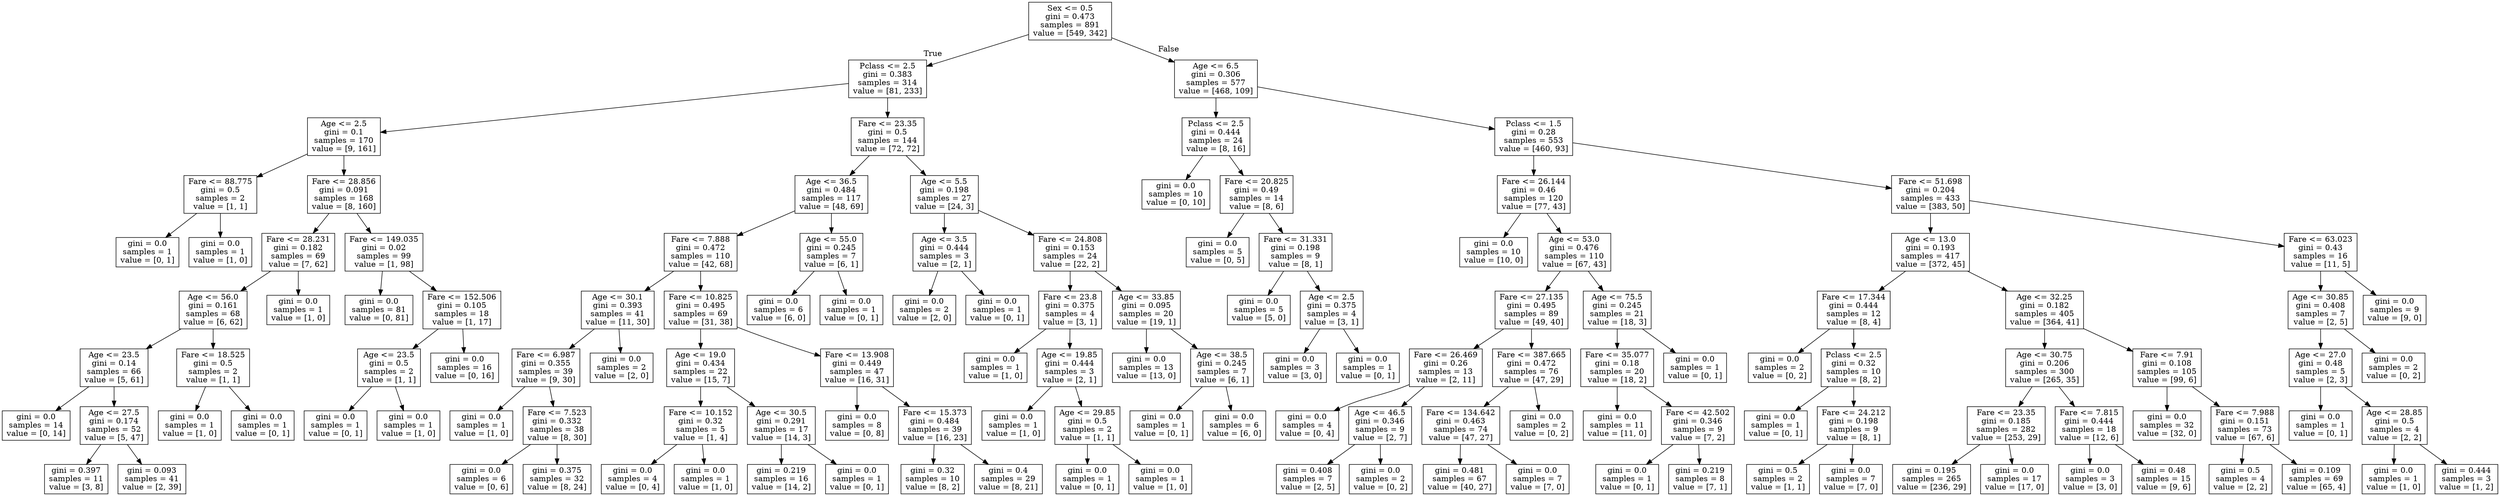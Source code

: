digraph Tree {
node [shape=box] ;
0 [label="Sex <= 0.5\ngini = 0.473\nsamples = 891\nvalue = [549, 342]"] ;
1 [label="Pclass <= 2.5\ngini = 0.383\nsamples = 314\nvalue = [81, 233]"] ;
0 -> 1 [labeldistance=2.5, labelangle=45, headlabel="True"] ;
2 [label="Age <= 2.5\ngini = 0.1\nsamples = 170\nvalue = [9, 161]"] ;
1 -> 2 ;
3 [label="Fare <= 88.775\ngini = 0.5\nsamples = 2\nvalue = [1, 1]"] ;
2 -> 3 ;
4 [label="gini = 0.0\nsamples = 1\nvalue = [0, 1]"] ;
3 -> 4 ;
5 [label="gini = 0.0\nsamples = 1\nvalue = [1, 0]"] ;
3 -> 5 ;
6 [label="Fare <= 28.856\ngini = 0.091\nsamples = 168\nvalue = [8, 160]"] ;
2 -> 6 ;
7 [label="Fare <= 28.231\ngini = 0.182\nsamples = 69\nvalue = [7, 62]"] ;
6 -> 7 ;
8 [label="Age <= 56.0\ngini = 0.161\nsamples = 68\nvalue = [6, 62]"] ;
7 -> 8 ;
9 [label="Age <= 23.5\ngini = 0.14\nsamples = 66\nvalue = [5, 61]"] ;
8 -> 9 ;
10 [label="gini = 0.0\nsamples = 14\nvalue = [0, 14]"] ;
9 -> 10 ;
11 [label="Age <= 27.5\ngini = 0.174\nsamples = 52\nvalue = [5, 47]"] ;
9 -> 11 ;
12 [label="gini = 0.397\nsamples = 11\nvalue = [3, 8]"] ;
11 -> 12 ;
13 [label="gini = 0.093\nsamples = 41\nvalue = [2, 39]"] ;
11 -> 13 ;
14 [label="Fare <= 18.525\ngini = 0.5\nsamples = 2\nvalue = [1, 1]"] ;
8 -> 14 ;
15 [label="gini = 0.0\nsamples = 1\nvalue = [1, 0]"] ;
14 -> 15 ;
16 [label="gini = 0.0\nsamples = 1\nvalue = [0, 1]"] ;
14 -> 16 ;
17 [label="gini = 0.0\nsamples = 1\nvalue = [1, 0]"] ;
7 -> 17 ;
18 [label="Fare <= 149.035\ngini = 0.02\nsamples = 99\nvalue = [1, 98]"] ;
6 -> 18 ;
19 [label="gini = 0.0\nsamples = 81\nvalue = [0, 81]"] ;
18 -> 19 ;
20 [label="Fare <= 152.506\ngini = 0.105\nsamples = 18\nvalue = [1, 17]"] ;
18 -> 20 ;
21 [label="Age <= 23.5\ngini = 0.5\nsamples = 2\nvalue = [1, 1]"] ;
20 -> 21 ;
22 [label="gini = 0.0\nsamples = 1\nvalue = [0, 1]"] ;
21 -> 22 ;
23 [label="gini = 0.0\nsamples = 1\nvalue = [1, 0]"] ;
21 -> 23 ;
24 [label="gini = 0.0\nsamples = 16\nvalue = [0, 16]"] ;
20 -> 24 ;
25 [label="Fare <= 23.35\ngini = 0.5\nsamples = 144\nvalue = [72, 72]"] ;
1 -> 25 ;
26 [label="Age <= 36.5\ngini = 0.484\nsamples = 117\nvalue = [48, 69]"] ;
25 -> 26 ;
27 [label="Fare <= 7.888\ngini = 0.472\nsamples = 110\nvalue = [42, 68]"] ;
26 -> 27 ;
28 [label="Age <= 30.1\ngini = 0.393\nsamples = 41\nvalue = [11, 30]"] ;
27 -> 28 ;
29 [label="Fare <= 6.987\ngini = 0.355\nsamples = 39\nvalue = [9, 30]"] ;
28 -> 29 ;
30 [label="gini = 0.0\nsamples = 1\nvalue = [1, 0]"] ;
29 -> 30 ;
31 [label="Fare <= 7.523\ngini = 0.332\nsamples = 38\nvalue = [8, 30]"] ;
29 -> 31 ;
32 [label="gini = 0.0\nsamples = 6\nvalue = [0, 6]"] ;
31 -> 32 ;
33 [label="gini = 0.375\nsamples = 32\nvalue = [8, 24]"] ;
31 -> 33 ;
34 [label="gini = 0.0\nsamples = 2\nvalue = [2, 0]"] ;
28 -> 34 ;
35 [label="Fare <= 10.825\ngini = 0.495\nsamples = 69\nvalue = [31, 38]"] ;
27 -> 35 ;
36 [label="Age <= 19.0\ngini = 0.434\nsamples = 22\nvalue = [15, 7]"] ;
35 -> 36 ;
37 [label="Fare <= 10.152\ngini = 0.32\nsamples = 5\nvalue = [1, 4]"] ;
36 -> 37 ;
38 [label="gini = 0.0\nsamples = 4\nvalue = [0, 4]"] ;
37 -> 38 ;
39 [label="gini = 0.0\nsamples = 1\nvalue = [1, 0]"] ;
37 -> 39 ;
40 [label="Age <= 30.5\ngini = 0.291\nsamples = 17\nvalue = [14, 3]"] ;
36 -> 40 ;
41 [label="gini = 0.219\nsamples = 16\nvalue = [14, 2]"] ;
40 -> 41 ;
42 [label="gini = 0.0\nsamples = 1\nvalue = [0, 1]"] ;
40 -> 42 ;
43 [label="Fare <= 13.908\ngini = 0.449\nsamples = 47\nvalue = [16, 31]"] ;
35 -> 43 ;
44 [label="gini = 0.0\nsamples = 8\nvalue = [0, 8]"] ;
43 -> 44 ;
45 [label="Fare <= 15.373\ngini = 0.484\nsamples = 39\nvalue = [16, 23]"] ;
43 -> 45 ;
46 [label="gini = 0.32\nsamples = 10\nvalue = [8, 2]"] ;
45 -> 46 ;
47 [label="gini = 0.4\nsamples = 29\nvalue = [8, 21]"] ;
45 -> 47 ;
48 [label="Age <= 55.0\ngini = 0.245\nsamples = 7\nvalue = [6, 1]"] ;
26 -> 48 ;
49 [label="gini = 0.0\nsamples = 6\nvalue = [6, 0]"] ;
48 -> 49 ;
50 [label="gini = 0.0\nsamples = 1\nvalue = [0, 1]"] ;
48 -> 50 ;
51 [label="Age <= 5.5\ngini = 0.198\nsamples = 27\nvalue = [24, 3]"] ;
25 -> 51 ;
52 [label="Age <= 3.5\ngini = 0.444\nsamples = 3\nvalue = [2, 1]"] ;
51 -> 52 ;
53 [label="gini = 0.0\nsamples = 2\nvalue = [2, 0]"] ;
52 -> 53 ;
54 [label="gini = 0.0\nsamples = 1\nvalue = [0, 1]"] ;
52 -> 54 ;
55 [label="Fare <= 24.808\ngini = 0.153\nsamples = 24\nvalue = [22, 2]"] ;
51 -> 55 ;
56 [label="Fare <= 23.8\ngini = 0.375\nsamples = 4\nvalue = [3, 1]"] ;
55 -> 56 ;
57 [label="gini = 0.0\nsamples = 1\nvalue = [1, 0]"] ;
56 -> 57 ;
58 [label="Age <= 19.85\ngini = 0.444\nsamples = 3\nvalue = [2, 1]"] ;
56 -> 58 ;
59 [label="gini = 0.0\nsamples = 1\nvalue = [1, 0]"] ;
58 -> 59 ;
60 [label="Age <= 29.85\ngini = 0.5\nsamples = 2\nvalue = [1, 1]"] ;
58 -> 60 ;
61 [label="gini = 0.0\nsamples = 1\nvalue = [0, 1]"] ;
60 -> 61 ;
62 [label="gini = 0.0\nsamples = 1\nvalue = [1, 0]"] ;
60 -> 62 ;
63 [label="Age <= 33.85\ngini = 0.095\nsamples = 20\nvalue = [19, 1]"] ;
55 -> 63 ;
64 [label="gini = 0.0\nsamples = 13\nvalue = [13, 0]"] ;
63 -> 64 ;
65 [label="Age <= 38.5\ngini = 0.245\nsamples = 7\nvalue = [6, 1]"] ;
63 -> 65 ;
66 [label="gini = 0.0\nsamples = 1\nvalue = [0, 1]"] ;
65 -> 66 ;
67 [label="gini = 0.0\nsamples = 6\nvalue = [6, 0]"] ;
65 -> 67 ;
68 [label="Age <= 6.5\ngini = 0.306\nsamples = 577\nvalue = [468, 109]"] ;
0 -> 68 [labeldistance=2.5, labelangle=-45, headlabel="False"] ;
69 [label="Pclass <= 2.5\ngini = 0.444\nsamples = 24\nvalue = [8, 16]"] ;
68 -> 69 ;
70 [label="gini = 0.0\nsamples = 10\nvalue = [0, 10]"] ;
69 -> 70 ;
71 [label="Fare <= 20.825\ngini = 0.49\nsamples = 14\nvalue = [8, 6]"] ;
69 -> 71 ;
72 [label="gini = 0.0\nsamples = 5\nvalue = [0, 5]"] ;
71 -> 72 ;
73 [label="Fare <= 31.331\ngini = 0.198\nsamples = 9\nvalue = [8, 1]"] ;
71 -> 73 ;
74 [label="gini = 0.0\nsamples = 5\nvalue = [5, 0]"] ;
73 -> 74 ;
75 [label="Age <= 2.5\ngini = 0.375\nsamples = 4\nvalue = [3, 1]"] ;
73 -> 75 ;
76 [label="gini = 0.0\nsamples = 3\nvalue = [3, 0]"] ;
75 -> 76 ;
77 [label="gini = 0.0\nsamples = 1\nvalue = [0, 1]"] ;
75 -> 77 ;
78 [label="Pclass <= 1.5\ngini = 0.28\nsamples = 553\nvalue = [460, 93]"] ;
68 -> 78 ;
79 [label="Fare <= 26.144\ngini = 0.46\nsamples = 120\nvalue = [77, 43]"] ;
78 -> 79 ;
80 [label="gini = 0.0\nsamples = 10\nvalue = [10, 0]"] ;
79 -> 80 ;
81 [label="Age <= 53.0\ngini = 0.476\nsamples = 110\nvalue = [67, 43]"] ;
79 -> 81 ;
82 [label="Fare <= 27.135\ngini = 0.495\nsamples = 89\nvalue = [49, 40]"] ;
81 -> 82 ;
83 [label="Fare <= 26.469\ngini = 0.26\nsamples = 13\nvalue = [2, 11]"] ;
82 -> 83 ;
84 [label="gini = 0.0\nsamples = 4\nvalue = [0, 4]"] ;
83 -> 84 ;
85 [label="Age <= 46.5\ngini = 0.346\nsamples = 9\nvalue = [2, 7]"] ;
83 -> 85 ;
86 [label="gini = 0.408\nsamples = 7\nvalue = [2, 5]"] ;
85 -> 86 ;
87 [label="gini = 0.0\nsamples = 2\nvalue = [0, 2]"] ;
85 -> 87 ;
88 [label="Fare <= 387.665\ngini = 0.472\nsamples = 76\nvalue = [47, 29]"] ;
82 -> 88 ;
89 [label="Fare <= 134.642\ngini = 0.463\nsamples = 74\nvalue = [47, 27]"] ;
88 -> 89 ;
90 [label="gini = 0.481\nsamples = 67\nvalue = [40, 27]"] ;
89 -> 90 ;
91 [label="gini = 0.0\nsamples = 7\nvalue = [7, 0]"] ;
89 -> 91 ;
92 [label="gini = 0.0\nsamples = 2\nvalue = [0, 2]"] ;
88 -> 92 ;
93 [label="Age <= 75.5\ngini = 0.245\nsamples = 21\nvalue = [18, 3]"] ;
81 -> 93 ;
94 [label="Fare <= 35.077\ngini = 0.18\nsamples = 20\nvalue = [18, 2]"] ;
93 -> 94 ;
95 [label="gini = 0.0\nsamples = 11\nvalue = [11, 0]"] ;
94 -> 95 ;
96 [label="Fare <= 42.502\ngini = 0.346\nsamples = 9\nvalue = [7, 2]"] ;
94 -> 96 ;
97 [label="gini = 0.0\nsamples = 1\nvalue = [0, 1]"] ;
96 -> 97 ;
98 [label="gini = 0.219\nsamples = 8\nvalue = [7, 1]"] ;
96 -> 98 ;
99 [label="gini = 0.0\nsamples = 1\nvalue = [0, 1]"] ;
93 -> 99 ;
100 [label="Fare <= 51.698\ngini = 0.204\nsamples = 433\nvalue = [383, 50]"] ;
78 -> 100 ;
101 [label="Age <= 13.0\ngini = 0.193\nsamples = 417\nvalue = [372, 45]"] ;
100 -> 101 ;
102 [label="Fare <= 17.344\ngini = 0.444\nsamples = 12\nvalue = [8, 4]"] ;
101 -> 102 ;
103 [label="gini = 0.0\nsamples = 2\nvalue = [0, 2]"] ;
102 -> 103 ;
104 [label="Pclass <= 2.5\ngini = 0.32\nsamples = 10\nvalue = [8, 2]"] ;
102 -> 104 ;
105 [label="gini = 0.0\nsamples = 1\nvalue = [0, 1]"] ;
104 -> 105 ;
106 [label="Fare <= 24.212\ngini = 0.198\nsamples = 9\nvalue = [8, 1]"] ;
104 -> 106 ;
107 [label="gini = 0.5\nsamples = 2\nvalue = [1, 1]"] ;
106 -> 107 ;
108 [label="gini = 0.0\nsamples = 7\nvalue = [7, 0]"] ;
106 -> 108 ;
109 [label="Age <= 32.25\ngini = 0.182\nsamples = 405\nvalue = [364, 41]"] ;
101 -> 109 ;
110 [label="Age <= 30.75\ngini = 0.206\nsamples = 300\nvalue = [265, 35]"] ;
109 -> 110 ;
111 [label="Fare <= 23.35\ngini = 0.185\nsamples = 282\nvalue = [253, 29]"] ;
110 -> 111 ;
112 [label="gini = 0.195\nsamples = 265\nvalue = [236, 29]"] ;
111 -> 112 ;
113 [label="gini = 0.0\nsamples = 17\nvalue = [17, 0]"] ;
111 -> 113 ;
114 [label="Fare <= 7.815\ngini = 0.444\nsamples = 18\nvalue = [12, 6]"] ;
110 -> 114 ;
115 [label="gini = 0.0\nsamples = 3\nvalue = [3, 0]"] ;
114 -> 115 ;
116 [label="gini = 0.48\nsamples = 15\nvalue = [9, 6]"] ;
114 -> 116 ;
117 [label="Fare <= 7.91\ngini = 0.108\nsamples = 105\nvalue = [99, 6]"] ;
109 -> 117 ;
118 [label="gini = 0.0\nsamples = 32\nvalue = [32, 0]"] ;
117 -> 118 ;
119 [label="Fare <= 7.988\ngini = 0.151\nsamples = 73\nvalue = [67, 6]"] ;
117 -> 119 ;
120 [label="gini = 0.5\nsamples = 4\nvalue = [2, 2]"] ;
119 -> 120 ;
121 [label="gini = 0.109\nsamples = 69\nvalue = [65, 4]"] ;
119 -> 121 ;
122 [label="Fare <= 63.023\ngini = 0.43\nsamples = 16\nvalue = [11, 5]"] ;
100 -> 122 ;
123 [label="Age <= 30.85\ngini = 0.408\nsamples = 7\nvalue = [2, 5]"] ;
122 -> 123 ;
124 [label="Age <= 27.0\ngini = 0.48\nsamples = 5\nvalue = [2, 3]"] ;
123 -> 124 ;
125 [label="gini = 0.0\nsamples = 1\nvalue = [0, 1]"] ;
124 -> 125 ;
126 [label="Age <= 28.85\ngini = 0.5\nsamples = 4\nvalue = [2, 2]"] ;
124 -> 126 ;
127 [label="gini = 0.0\nsamples = 1\nvalue = [1, 0]"] ;
126 -> 127 ;
128 [label="gini = 0.444\nsamples = 3\nvalue = [1, 2]"] ;
126 -> 128 ;
129 [label="gini = 0.0\nsamples = 2\nvalue = [0, 2]"] ;
123 -> 129 ;
130 [label="gini = 0.0\nsamples = 9\nvalue = [9, 0]"] ;
122 -> 130 ;
}
